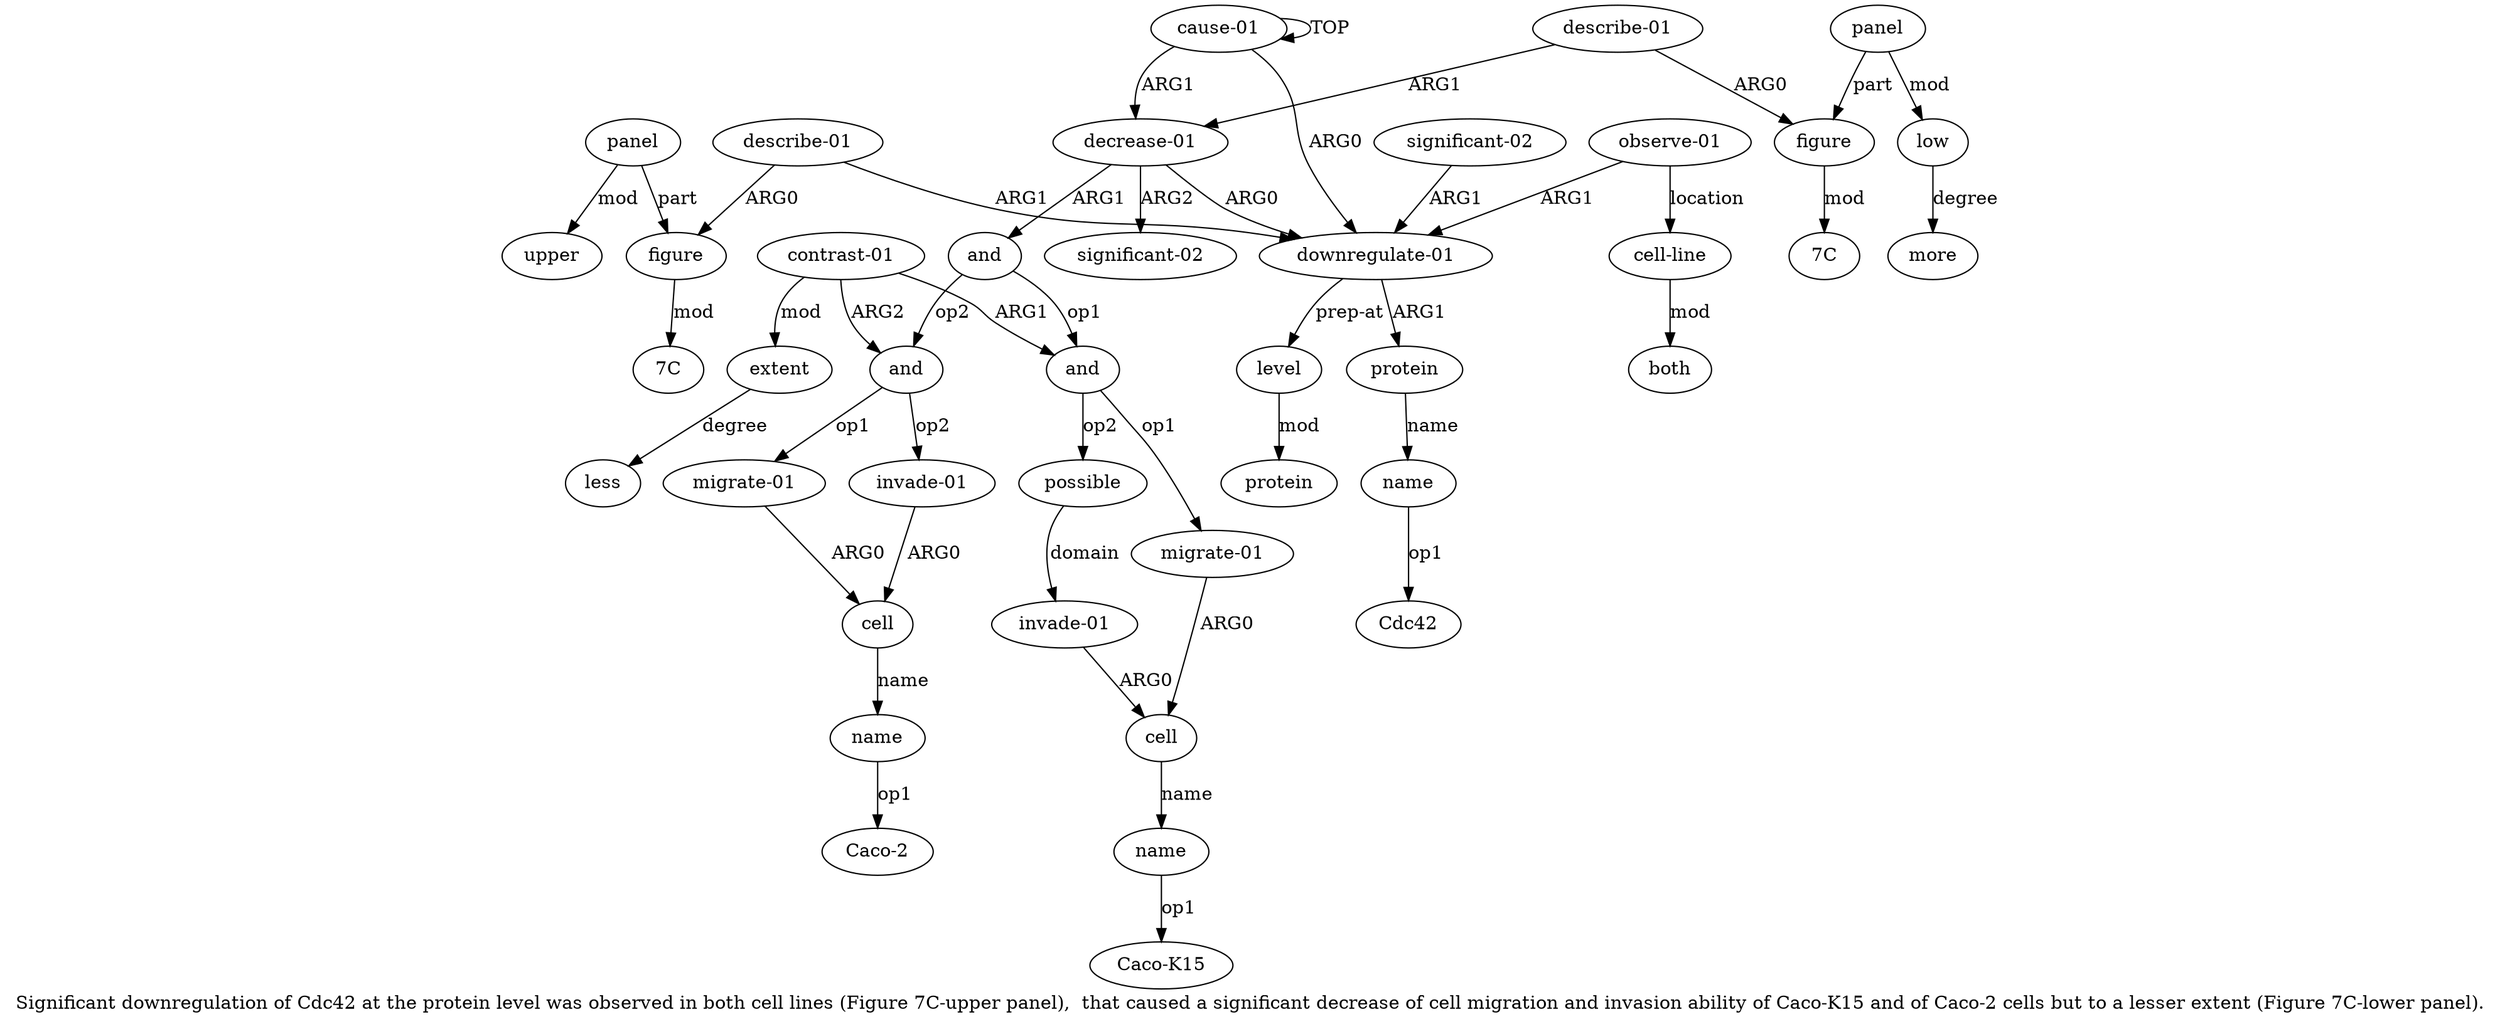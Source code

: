 digraph  {
	graph [label="Significant downregulation of Cdc42 at the protein level was observed in both cell lines (Figure 7C-upper panel),  that caused a \
significant decrease of cell migration and invasion ability of Caco-K15 and of Caco-2 cells but to a lesser extent (Figure 7C-lower \
panel)."];
	node [label="\N"];
	a20	 [color=black,
		gold_ind=20,
		gold_label=possible,
		label=possible,
		test_ind=20,
		test_label=possible];
	a21	 [color=black,
		gold_ind=21,
		gold_label="invade-01",
		label="invade-01",
		test_ind=21,
		test_label="invade-01"];
	a20 -> a21 [key=0,
	color=black,
	gold_label=domain,
	label=domain,
	test_label=domain];
a18 [color=black,
	gold_ind=18,
	gold_label=cell,
	label=cell,
	test_ind=18,
	test_label=cell];
a21 -> a18 [key=0,
color=black,
gold_label=ARG0,
label=ARG0,
test_label=ARG0];
a22 [color=black,
gold_ind=22,
gold_label="contrast-01",
label="contrast-01",
test_ind=22,
test_label="contrast-01"];
a23 [color=black,
gold_ind=23,
gold_label=extent,
label=extent,
test_ind=23,
test_label=extent];
a22 -> a23 [key=0,
color=black,
gold_label=mod,
label=mod,
test_label=mod];
a25 [color=black,
gold_ind=25,
gold_label=and,
label=and,
test_ind=25,
test_label=and];
a22 -> a25 [key=0,
color=black,
gold_label=ARG2,
label=ARG2,
test_label=ARG2];
a16 [color=black,
gold_ind=16,
gold_label=and,
label=and,
test_ind=16,
test_label=and];
a22 -> a16 [key=0,
color=black,
gold_label=ARG1,
label=ARG1,
test_label=ARG1];
a24 [color=black,
gold_ind=24,
gold_label=less,
label=less,
test_ind=24,
test_label=less];
a23 -> a24 [key=0,
color=black,
gold_label=degree,
label=degree,
test_label=degree];
a26 [color=black,
gold_ind=26,
gold_label="migrate-01",
label="migrate-01",
test_ind=26,
test_label="migrate-01"];
a25 -> a26 [key=0,
color=black,
gold_label=op1,
label=op1,
test_label=op1];
a29 [color=black,
gold_ind=29,
gold_label="invade-01",
label="invade-01",
test_ind=29,
test_label="invade-01"];
a25 -> a29 [key=0,
color=black,
gold_label=op2,
label=op2,
test_label=op2];
a27 [color=black,
gold_ind=27,
gold_label=cell,
label=cell,
test_ind=27,
test_label=cell];
a26 -> a27 [key=0,
color=black,
gold_label=ARG0,
label=ARG0,
test_label=ARG0];
a28 [color=black,
gold_ind=28,
gold_label=name,
label=name,
test_ind=28,
test_label=name];
a27 -> a28 [key=0,
color=black,
gold_label=name,
label=name,
test_label=name];
"a28 Caco-2" [color=black,
gold_ind=-1,
gold_label="Caco-2",
label="Caco-2",
test_ind=-1,
test_label="Caco-2"];
a28 -> "a28 Caco-2" [key=0,
color=black,
gold_label=op1,
label=op1,
test_label=op1];
a29 -> a27 [key=0,
color=black,
gold_label=ARG0,
label=ARG0,
test_label=ARG0];
"a32 7C" [color=black,
gold_ind=-1,
gold_label="7C",
label="7C",
test_ind=-1,
test_label="7C"];
a31 [color=black,
gold_ind=31,
gold_label="describe-01",
label="describe-01",
test_ind=31,
test_label="describe-01"];
a32 [color=black,
gold_ind=32,
gold_label=figure,
label=figure,
test_ind=32,
test_label=figure];
a31 -> a32 [key=0,
color=black,
gold_label=ARG0,
label=ARG0,
test_label=ARG0];
a14 [color=black,
gold_ind=14,
gold_label="decrease-01",
label="decrease-01",
test_ind=14,
test_label="decrease-01"];
a31 -> a14 [key=0,
color=black,
gold_label=ARG1,
label=ARG1,
test_label=ARG1];
a30 [color=black,
gold_ind=30,
gold_label="significant-02",
label="significant-02",
test_ind=30,
test_label="significant-02"];
"a19 Caco-K15" [color=black,
gold_ind=-1,
gold_label="Caco-K15",
label="Caco-K15",
test_ind=-1,
test_label="Caco-K15"];
a33 [color=black,
gold_ind=33,
gold_label=panel,
label=panel,
test_ind=33,
test_label=panel];
a34 [color=black,
gold_ind=34,
gold_label=low,
label=low,
test_ind=34,
test_label=low];
a33 -> a34 [key=0,
color=black,
gold_label=mod,
label=mod,
test_label=mod];
a33 -> a32 [key=0,
color=black,
gold_label=part,
label=part,
test_label=part];
"a3 Cdc42" [color=black,
gold_ind=-1,
gold_label=Cdc42,
label=Cdc42,
test_ind=-1,
test_label=Cdc42];
a35 [color=black,
gold_ind=35,
gold_label=more,
label=more,
test_ind=35,
test_label=more];
a34 -> a35 [key=0,
color=black,
gold_label=degree,
label=degree,
test_label=degree];
a32 -> "a32 7C" [key=0,
color=black,
gold_label=mod,
label=mod,
test_label=mod];
a15 [color=black,
gold_ind=15,
gold_label=and,
label=and,
test_ind=15,
test_label=and];
a15 -> a25 [key=0,
color=black,
gold_label=op2,
label=op2,
test_label=op2];
a15 -> a16 [key=0,
color=black,
gold_label=op1,
label=op1,
test_label=op1];
a14 -> a30 [key=0,
color=black,
gold_label=ARG2,
label=ARG2,
test_label=ARG2];
a14 -> a15 [key=0,
color=black,
gold_label=ARG1,
label=ARG1,
test_label=ARG1];
a1 [color=black,
gold_ind=1,
gold_label="downregulate-01",
label="downregulate-01",
test_ind=1,
test_label="downregulate-01"];
a14 -> a1 [key=0,
color=black,
gold_label=ARG0,
label=ARG0,
test_label=ARG0];
a17 [color=black,
gold_ind=17,
gold_label="migrate-01",
label="migrate-01",
test_ind=17,
test_label="migrate-01"];
a17 -> a18 [key=0,
color=black,
gold_label=ARG0,
label=ARG0,
test_label=ARG0];
a16 -> a20 [key=0,
color=black,
gold_label=op2,
label=op2,
test_label=op2];
a16 -> a17 [key=0,
color=black,
gold_label=op1,
label=op1,
test_label=op1];
a11 [color=black,
gold_ind=11,
gold_label=figure,
label=figure,
test_ind=11,
test_label=figure];
"a11 7C" [color=black,
gold_ind=-1,
gold_label="7C",
label="7C",
test_ind=-1,
test_label="7C"];
a11 -> "a11 7C" [key=0,
color=black,
gold_label=mod,
label=mod,
test_label=mod];
a10 [color=black,
gold_ind=10,
gold_label="describe-01",
label="describe-01",
test_ind=10,
test_label="describe-01"];
a10 -> a11 [key=0,
color=black,
gold_label=ARG0,
label=ARG0,
test_label=ARG0];
a10 -> a1 [key=0,
color=black,
gold_label=ARG1,
label=ARG1,
test_label=ARG1];
a13 [color=black,
gold_ind=13,
gold_label=upper,
label=upper,
test_ind=13,
test_label=upper];
a12 [color=black,
gold_ind=12,
gold_label=panel,
label=panel,
test_ind=12,
test_label=panel];
a12 -> a11 [key=0,
color=black,
gold_label=part,
label=part,
test_label=part];
a12 -> a13 [key=0,
color=black,
gold_label=mod,
label=mod,
test_label=mod];
a19 [color=black,
gold_ind=19,
gold_label=name,
label=name,
test_ind=19,
test_label=name];
a19 -> "a19 Caco-K15" [key=0,
color=black,
gold_label=op1,
label=op1,
test_label=op1];
a18 -> a19 [key=0,
color=black,
gold_label=name,
label=name,
test_label=name];
a2 [color=black,
gold_ind=2,
gold_label=protein,
label=protein,
test_ind=2,
test_label=protein];
a1 -> a2 [key=0,
color=black,
gold_label=ARG1,
label=ARG1,
test_label=ARG1];
a5 [color=black,
gold_ind=5,
gold_label=level,
label=level,
test_ind=5,
test_label=level];
a1 -> a5 [key=0,
color=black,
gold_label="prep-at",
label="prep-at",
test_label="prep-at"];
a0 [color=black,
gold_ind=0,
gold_label="cause-01",
label="cause-01",
test_ind=0,
test_label="cause-01"];
a0 -> a14 [key=0,
color=black,
gold_label=ARG1,
label=ARG1,
test_label=ARG1];
a0 -> a1 [key=0,
color=black,
gold_label=ARG0,
label=ARG0,
test_label=ARG0];
a0 -> a0 [key=0,
color=black,
gold_label=TOP,
label=TOP,
test_label=TOP];
a3 [color=black,
gold_ind=3,
gold_label=name,
label=name,
test_ind=3,
test_label=name];
a3 -> "a3 Cdc42" [key=0,
color=black,
gold_label=op1,
label=op1,
test_label=op1];
a2 -> a3 [key=0,
color=black,
gold_label=name,
label=name,
test_label=name];
a6 [color=black,
gold_ind=6,
gold_label=protein,
label=protein,
test_ind=6,
test_label=protein];
a5 -> a6 [key=0,
color=black,
gold_label=mod,
label=mod,
test_label=mod];
a4 [color=black,
gold_ind=4,
gold_label="significant-02",
label="significant-02",
test_ind=4,
test_label="significant-02"];
a4 -> a1 [key=0,
color=black,
gold_label=ARG1,
label=ARG1,
test_label=ARG1];
a7 [color=black,
gold_ind=7,
gold_label="observe-01",
label="observe-01",
test_ind=7,
test_label="observe-01"];
a7 -> a1 [key=0,
color=black,
gold_label=ARG1,
label=ARG1,
test_label=ARG1];
a8 [color=black,
gold_ind=8,
gold_label="cell-line",
label="cell-line",
test_ind=8,
test_label="cell-line"];
a7 -> a8 [key=0,
color=black,
gold_label=location,
label=location,
test_label=location];
a9 [color=black,
gold_ind=9,
gold_label=both,
label=both,
test_ind=9,
test_label=both];
a8 -> a9 [key=0,
color=black,
gold_label=mod,
label=mod,
test_label=mod];
}
